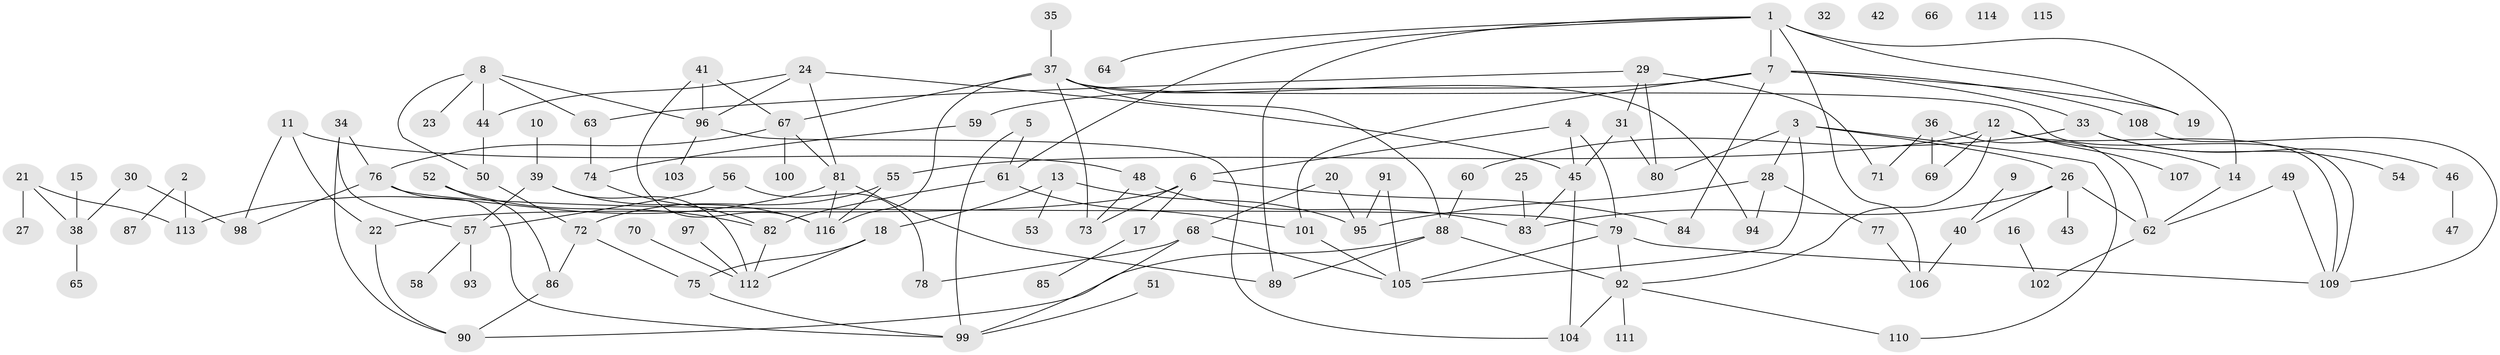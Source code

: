 // Generated by graph-tools (version 1.1) at 2025/38/03/09/25 04:38:53]
// undirected, 116 vertices, 164 edges
graph export_dot {
graph [start="1"]
  node [color=gray90,style=filled];
  1;
  2;
  3;
  4;
  5;
  6;
  7;
  8;
  9;
  10;
  11;
  12;
  13;
  14;
  15;
  16;
  17;
  18;
  19;
  20;
  21;
  22;
  23;
  24;
  25;
  26;
  27;
  28;
  29;
  30;
  31;
  32;
  33;
  34;
  35;
  36;
  37;
  38;
  39;
  40;
  41;
  42;
  43;
  44;
  45;
  46;
  47;
  48;
  49;
  50;
  51;
  52;
  53;
  54;
  55;
  56;
  57;
  58;
  59;
  60;
  61;
  62;
  63;
  64;
  65;
  66;
  67;
  68;
  69;
  70;
  71;
  72;
  73;
  74;
  75;
  76;
  77;
  78;
  79;
  80;
  81;
  82;
  83;
  84;
  85;
  86;
  87;
  88;
  89;
  90;
  91;
  92;
  93;
  94;
  95;
  96;
  97;
  98;
  99;
  100;
  101;
  102;
  103;
  104;
  105;
  106;
  107;
  108;
  109;
  110;
  111;
  112;
  113;
  114;
  115;
  116;
  1 -- 7;
  1 -- 14;
  1 -- 19;
  1 -- 61;
  1 -- 64;
  1 -- 89;
  1 -- 106;
  2 -- 87;
  2 -- 113;
  3 -- 26;
  3 -- 28;
  3 -- 80;
  3 -- 105;
  3 -- 110;
  4 -- 6;
  4 -- 45;
  4 -- 79;
  5 -- 61;
  5 -- 99;
  6 -- 17;
  6 -- 22;
  6 -- 73;
  6 -- 84;
  7 -- 19;
  7 -- 33;
  7 -- 59;
  7 -- 84;
  7 -- 101;
  7 -- 108;
  8 -- 23;
  8 -- 44;
  8 -- 50;
  8 -- 63;
  8 -- 96;
  9 -- 40;
  10 -- 39;
  11 -- 22;
  11 -- 48;
  11 -- 98;
  12 -- 14;
  12 -- 55;
  12 -- 69;
  12 -- 92;
  12 -- 107;
  12 -- 109;
  13 -- 18;
  13 -- 53;
  13 -- 95;
  14 -- 62;
  15 -- 38;
  16 -- 102;
  17 -- 85;
  18 -- 75;
  18 -- 112;
  20 -- 68;
  20 -- 95;
  21 -- 27;
  21 -- 38;
  21 -- 113;
  22 -- 90;
  24 -- 44;
  24 -- 45;
  24 -- 81;
  24 -- 96;
  25 -- 83;
  26 -- 40;
  26 -- 43;
  26 -- 62;
  26 -- 83;
  28 -- 77;
  28 -- 94;
  28 -- 95;
  29 -- 31;
  29 -- 63;
  29 -- 71;
  29 -- 80;
  30 -- 38;
  30 -- 98;
  31 -- 45;
  31 -- 80;
  33 -- 46;
  33 -- 54;
  33 -- 60;
  34 -- 57;
  34 -- 76;
  34 -- 90;
  35 -- 37;
  36 -- 62;
  36 -- 69;
  36 -- 71;
  37 -- 67;
  37 -- 73;
  37 -- 88;
  37 -- 94;
  37 -- 109;
  37 -- 116;
  38 -- 65;
  39 -- 57;
  39 -- 112;
  39 -- 116;
  40 -- 106;
  41 -- 67;
  41 -- 96;
  41 -- 116;
  44 -- 50;
  45 -- 83;
  45 -- 104;
  46 -- 47;
  48 -- 73;
  48 -- 83;
  49 -- 62;
  49 -- 109;
  50 -- 72;
  51 -- 99;
  52 -- 82;
  52 -- 86;
  55 -- 72;
  55 -- 116;
  56 -- 57;
  56 -- 78;
  57 -- 58;
  57 -- 93;
  59 -- 74;
  60 -- 88;
  61 -- 82;
  61 -- 101;
  62 -- 102;
  63 -- 74;
  67 -- 76;
  67 -- 81;
  67 -- 100;
  68 -- 78;
  68 -- 99;
  68 -- 105;
  70 -- 112;
  72 -- 75;
  72 -- 86;
  74 -- 82;
  75 -- 99;
  76 -- 79;
  76 -- 98;
  76 -- 99;
  77 -- 106;
  79 -- 92;
  79 -- 105;
  79 -- 109;
  81 -- 89;
  81 -- 113;
  81 -- 116;
  82 -- 112;
  86 -- 90;
  88 -- 89;
  88 -- 90;
  88 -- 92;
  91 -- 95;
  91 -- 105;
  92 -- 104;
  92 -- 110;
  92 -- 111;
  96 -- 103;
  96 -- 104;
  97 -- 112;
  101 -- 105;
  108 -- 109;
}
